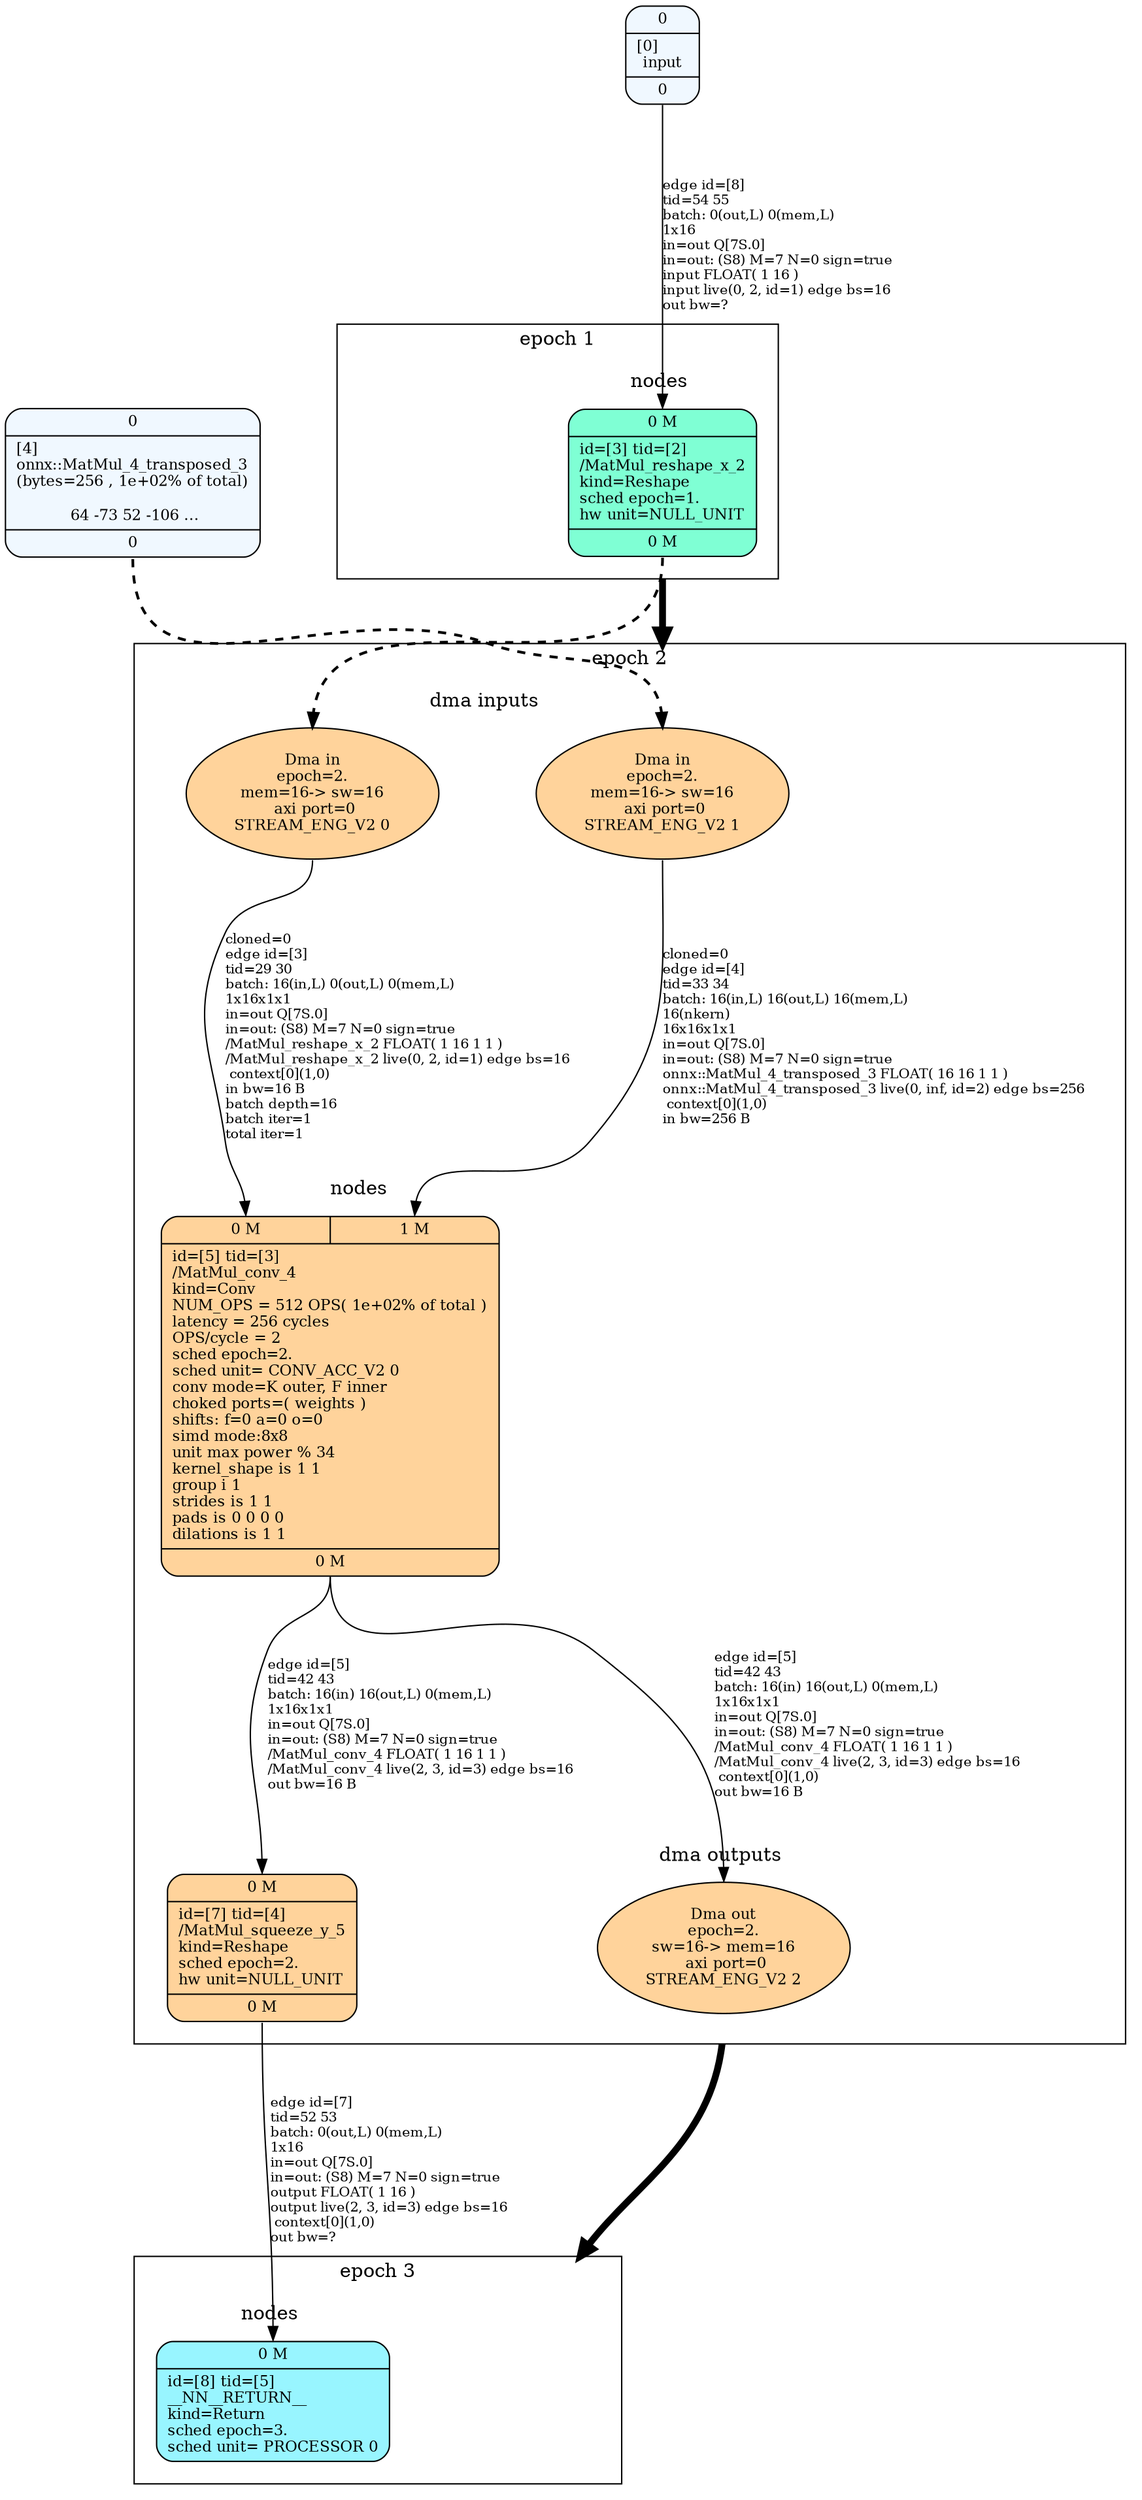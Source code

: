 digraph G {
graph [ fontsize=11 ];
node [ fontsize=11 ];
edge [ fontsize=10 ];
rankdir=BU
ranksep=1.5
nodesep=1
splines=spline
compound=true
Graphinfo [ label="" shape=plaintext, style=rounded, color=black, fontname="Arial-Bold" ];
subgraph cluster_1 { label="epoch 1"; fontsize=14; 
subgraph cluster_1_nodes { label="nodes "; peripheries=0;
"/MatMul_reshape_x_2" ;  }

subgraph cluster_dma_1_in { label=""; peripheries=0;
dummy_1[ style=invis ];  };
 }
subgraph cluster_2 { label="epoch 2"; fontsize=14; 
subgraph cluster_2_nodes { label="nodes "; peripheries=0;
"/MatMul_conv_4" ; "/MatMul_squeeze_y_5" ;  }

subgraph cluster_dma_2_in { label="dma inputs "; peripheries=0;
dma_1i2 ; dma_0i2 ;  };

subgraph cluster_dma_2_out { label="dma outputs "; peripheries=0;
dma_2i2 ;  }
 }
"/MatMul_reshape_x_2":s -> dma_1i2:n [ltail="cluster_1" lhead=cluster_2 strength=1000 penwidth=5];
subgraph cluster_3 { label="epoch 3"; fontsize=14; 
subgraph cluster_3_nodes { label="nodes "; peripheries=0;
__NN__RETURN__ ;  }

subgraph cluster_dma_3_in { label=""; peripheries=0;
dummy_3[ style=invis ];  };
 }
dma_2i2:s -> dummy_3:n [ltail="cluster_2" lhead=cluster_3 strength=1000 penwidth=5];
"onnx::MatMul_4_transposed_3" [ label="{ { <i0> 0} |  [4]\lonnx::MatMul_4_transposed_3\l(bytes=256 , 1e+02% of total)\l\l 64 -73 52 -106 ... | { <o0> 0} }", shape=record, fillcolor="aliceblue", style="rounded,filled"  ] ;
input [ label="{ { <i0> 0} |  [0]\linput | { <o0> 0} }", shape=record, fillcolor="aliceblue", style="rounded,filled"  ] ;
"/MatMul_reshape_x_2" [ label="{ { < i0>  0 M } | id=[3] tid=[2]\l/MatMul_reshape_x_2\lkind=Reshape\lsched epoch=1.\lhw unit=NULL_UNIT\l | { < o0>  0 M } }", shape=record, fillcolor="aquamarine", style="rounded,filled"  ] ;
dma_2i2 [ label="Dma out\nepoch=2.\nsw=16-> mem=16
 axi port=0\nSTREAM_ENG_V2 2", shape=ellipse, width=0.1, fillcolor="burlywood1", style="rounded,filled"  ]
"/MatMul_conv_4":o0:s->dma_2i2:n [ label="edge id=[5]\ltid=42 43\lbatch: 16(in) 16(out,L) 0(mem,L) \l1x16x1x1\lin=out Q[7S.0]\lin=out: (S8) M=7 N=0 sign=true\l/MatMul_conv_4 FLOAT( 1 16 1 1 )\l/MatMul_conv_4 live(2, 3, id=3) edge bs=16\l context[0](1,0)\lout bw=16 B\l" ]; 
dma_0i2 [ label="Dma in\nepoch=2.\nmem=16-> sw=16
 axi port=0\nSTREAM_ENG_V2 0", shape=ellipse, width=0.1, fillcolor="burlywood1", style="rounded,filled"  ]
dma_1i2 [ label="Dma in\nepoch=2.\nmem=16-> sw=16
 axi port=0\nSTREAM_ENG_V2 1", shape=ellipse, width=0.1, fillcolor="burlywood1", style="rounded,filled"  ]
"/MatMul_conv_4" [ label="{ { < i0>  0 M  | < i1>  1 M } | id=[5] tid=[3]\l/MatMul_conv_4\lkind=Conv\lNUM_OPS = 512 OPS( 1e+02% of total )\llatency = 256 cycles\lOPS/cycle = 2\lsched epoch=2.\lsched unit= CONV_ACC_V2 0\lconv mode=K outer, F inner\lchoked ports=( weights  )\lshifts: f=0 a=0 o=0\lsimd mode:8x8\lunit max power % 34\lkernel_shape is 1 1\lgroup i 1\lstrides is 1 1\lpads is 0 0 0 0\ldilations is 1 1\l | { < o0>  0 M } }", shape=record, fillcolor="burlywood1", style="rounded,filled"  ] ;
"/MatMul_squeeze_y_5" [ label="{ { < i0>  0 M } | id=[7] tid=[4]\l/MatMul_squeeze_y_5\lkind=Reshape\lsched epoch=2.\lhw unit=NULL_UNIT\l | { < o0>  0 M } }", shape=record, fillcolor="burlywood1", style="rounded,filled"  ] ;
__NN__RETURN__ [ label="{ { < i0>  0 M } | id=[8] tid=[5]\l__NN__RETURN__\lkind=Return\lsched epoch=3.\lsched unit= PROCESSOR 0\l}", shape=record, fillcolor="cadetblue1", style="rounded,filled"  ] ;
"/MatMul_reshape_x_2":o0:s->dma_0i2:n [ penwidth=2, style=dashed  ]; 
dma_0i2:s->"/MatMul_conv_4":i0:n [ label="cloned=0\ledge id=[3]\ltid=29 30\lbatch: 16(in,L) 0(out,L) 0(mem,L) \l1x16x1x1\lin=out Q[7S.0]\lin=out: (S8) M=7 N=0 sign=true\l/MatMul_reshape_x_2 FLOAT( 1 16 1 1 )\l/MatMul_reshape_x_2 live(0, 2, id=1) edge bs=16\l context[0](1,0)\lin bw=16 B\lbatch depth=16\lbatch iter=1\ltotal iter=1\l"   ]; 
"onnx::MatMul_4_transposed_3":o0:s->dma_1i2:n [ penwidth=2, style=dashed  ]; 
dma_1i2:s->"/MatMul_conv_4":i1:n [ label="cloned=0\ledge id=[4]\ltid=33 34\lbatch: 16(in,L) 16(out,L) 16(mem,L) \l16(nkern) \l16x16x1x1\lin=out Q[7S.0]\lin=out: (S8) M=7 N=0 sign=true\lonnx::MatMul_4_transposed_3 FLOAT( 16 16 1 1 )\lonnx::MatMul_4_transposed_3 live(0, inf, id=2) edge bs=256\l context[0](1,0)\lin bw=256 B\l"   ]; 
"/MatMul_conv_4":o0:s->"/MatMul_squeeze_y_5":i0:n [ label="edge id=[5]\ltid=42 43\lbatch: 16(in) 16(out,L) 0(mem,L) \l1x16x1x1\lin=out Q[7S.0]\lin=out: (S8) M=7 N=0 sign=true\l/MatMul_conv_4 FLOAT( 1 16 1 1 )\l/MatMul_conv_4 live(2, 3, id=3) edge bs=16\lout bw=16 B\l" ]; 
"/MatMul_squeeze_y_5":o0:s->__NN__RETURN__:i0:n [ label="edge id=[7]\ltid=52 53\lbatch: 0(out,L) 0(mem,L) \l1x16\lin=out Q[7S.0]\lin=out: (S8) M=7 N=0 sign=true\loutput FLOAT( 1 16 )\loutput live(2, 3, id=3) edge bs=16\l context[0](1,0)\lout bw=?\l" ]; 
input:o0:s->"/MatMul_reshape_x_2":i0:n [ label="edge id=[8]\ltid=54 55\lbatch: 0(out,L) 0(mem,L) \l1x16\lin=out Q[7S.0]\lin=out: (S8) M=7 N=0 sign=true\linput FLOAT( 1 16 )\linput live(0, 2, id=1) edge bs=16\lout bw=?\l" ]; 
}
